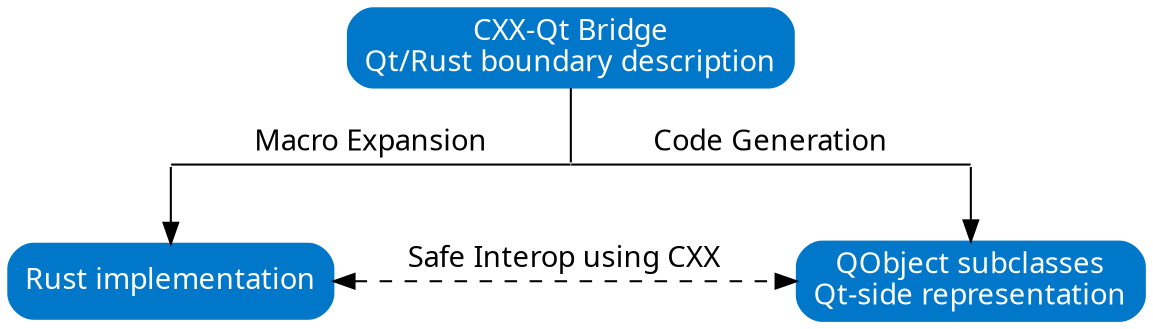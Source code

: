 // SPDX-FileCopyrightText: 2022 Klarälvdalens Datakonsult AB, a KDAB Group company <info@kdab.com>
// SPDX-FileContributor: Andrew Hayzen <andrew.hayzen@kdab.com>
//
// SPDX-License-Identifier: MIT OR Apache-2.0
digraph {
    graph [fontname = "sans-serif"; nodesep = 1;];
    edge [fontname = "sans-serif";];
    node [color = "#0077c8"; fontcolor = white; fontname = "sans-serif"; shape = box; style = "filled,rounded";];

    // Define our nodes
    rust [group = left;label = "Rust implementation";];
    bridge [group = center;label = "CXX-Qt Bridge\nQt/Rust boundary description";];
    qobject [group = right;label = "QObject subclasses\nQt-side representation";];

    // Define our fake nodes for layout as splines=ortho doesn't suppoort ports
    subgraph {
        node [shape = point; style = invis; width = 0;];

        left [group = left;];
        center [group = center;];
        right [group = right;];
    }

    // Define our ranks and specific order so nodes are in the correct positions
    subgraph {
        edge [style = invis;];

        subgraph {
            rank = same;
            left -> center -> right;
        }
        subgraph {
            rank = same;
            rust -> qobject;
        }
    }

    // Connect bridge to our fake nodes
    subgraph {
        edge [dir = none;];

        bridge -> center;
        center -> left [label = "Macro Expansion";];
        center -> right [label = "Code Generation";];
    }

    // Connect our fake nodes to qobject and rust
    left -> rust;
    right -> qobject;

    // Connect qobject and rust
    rust -> qobject [dir = both; label = "Safe Interop using CXX"; style = dashed;];
}

